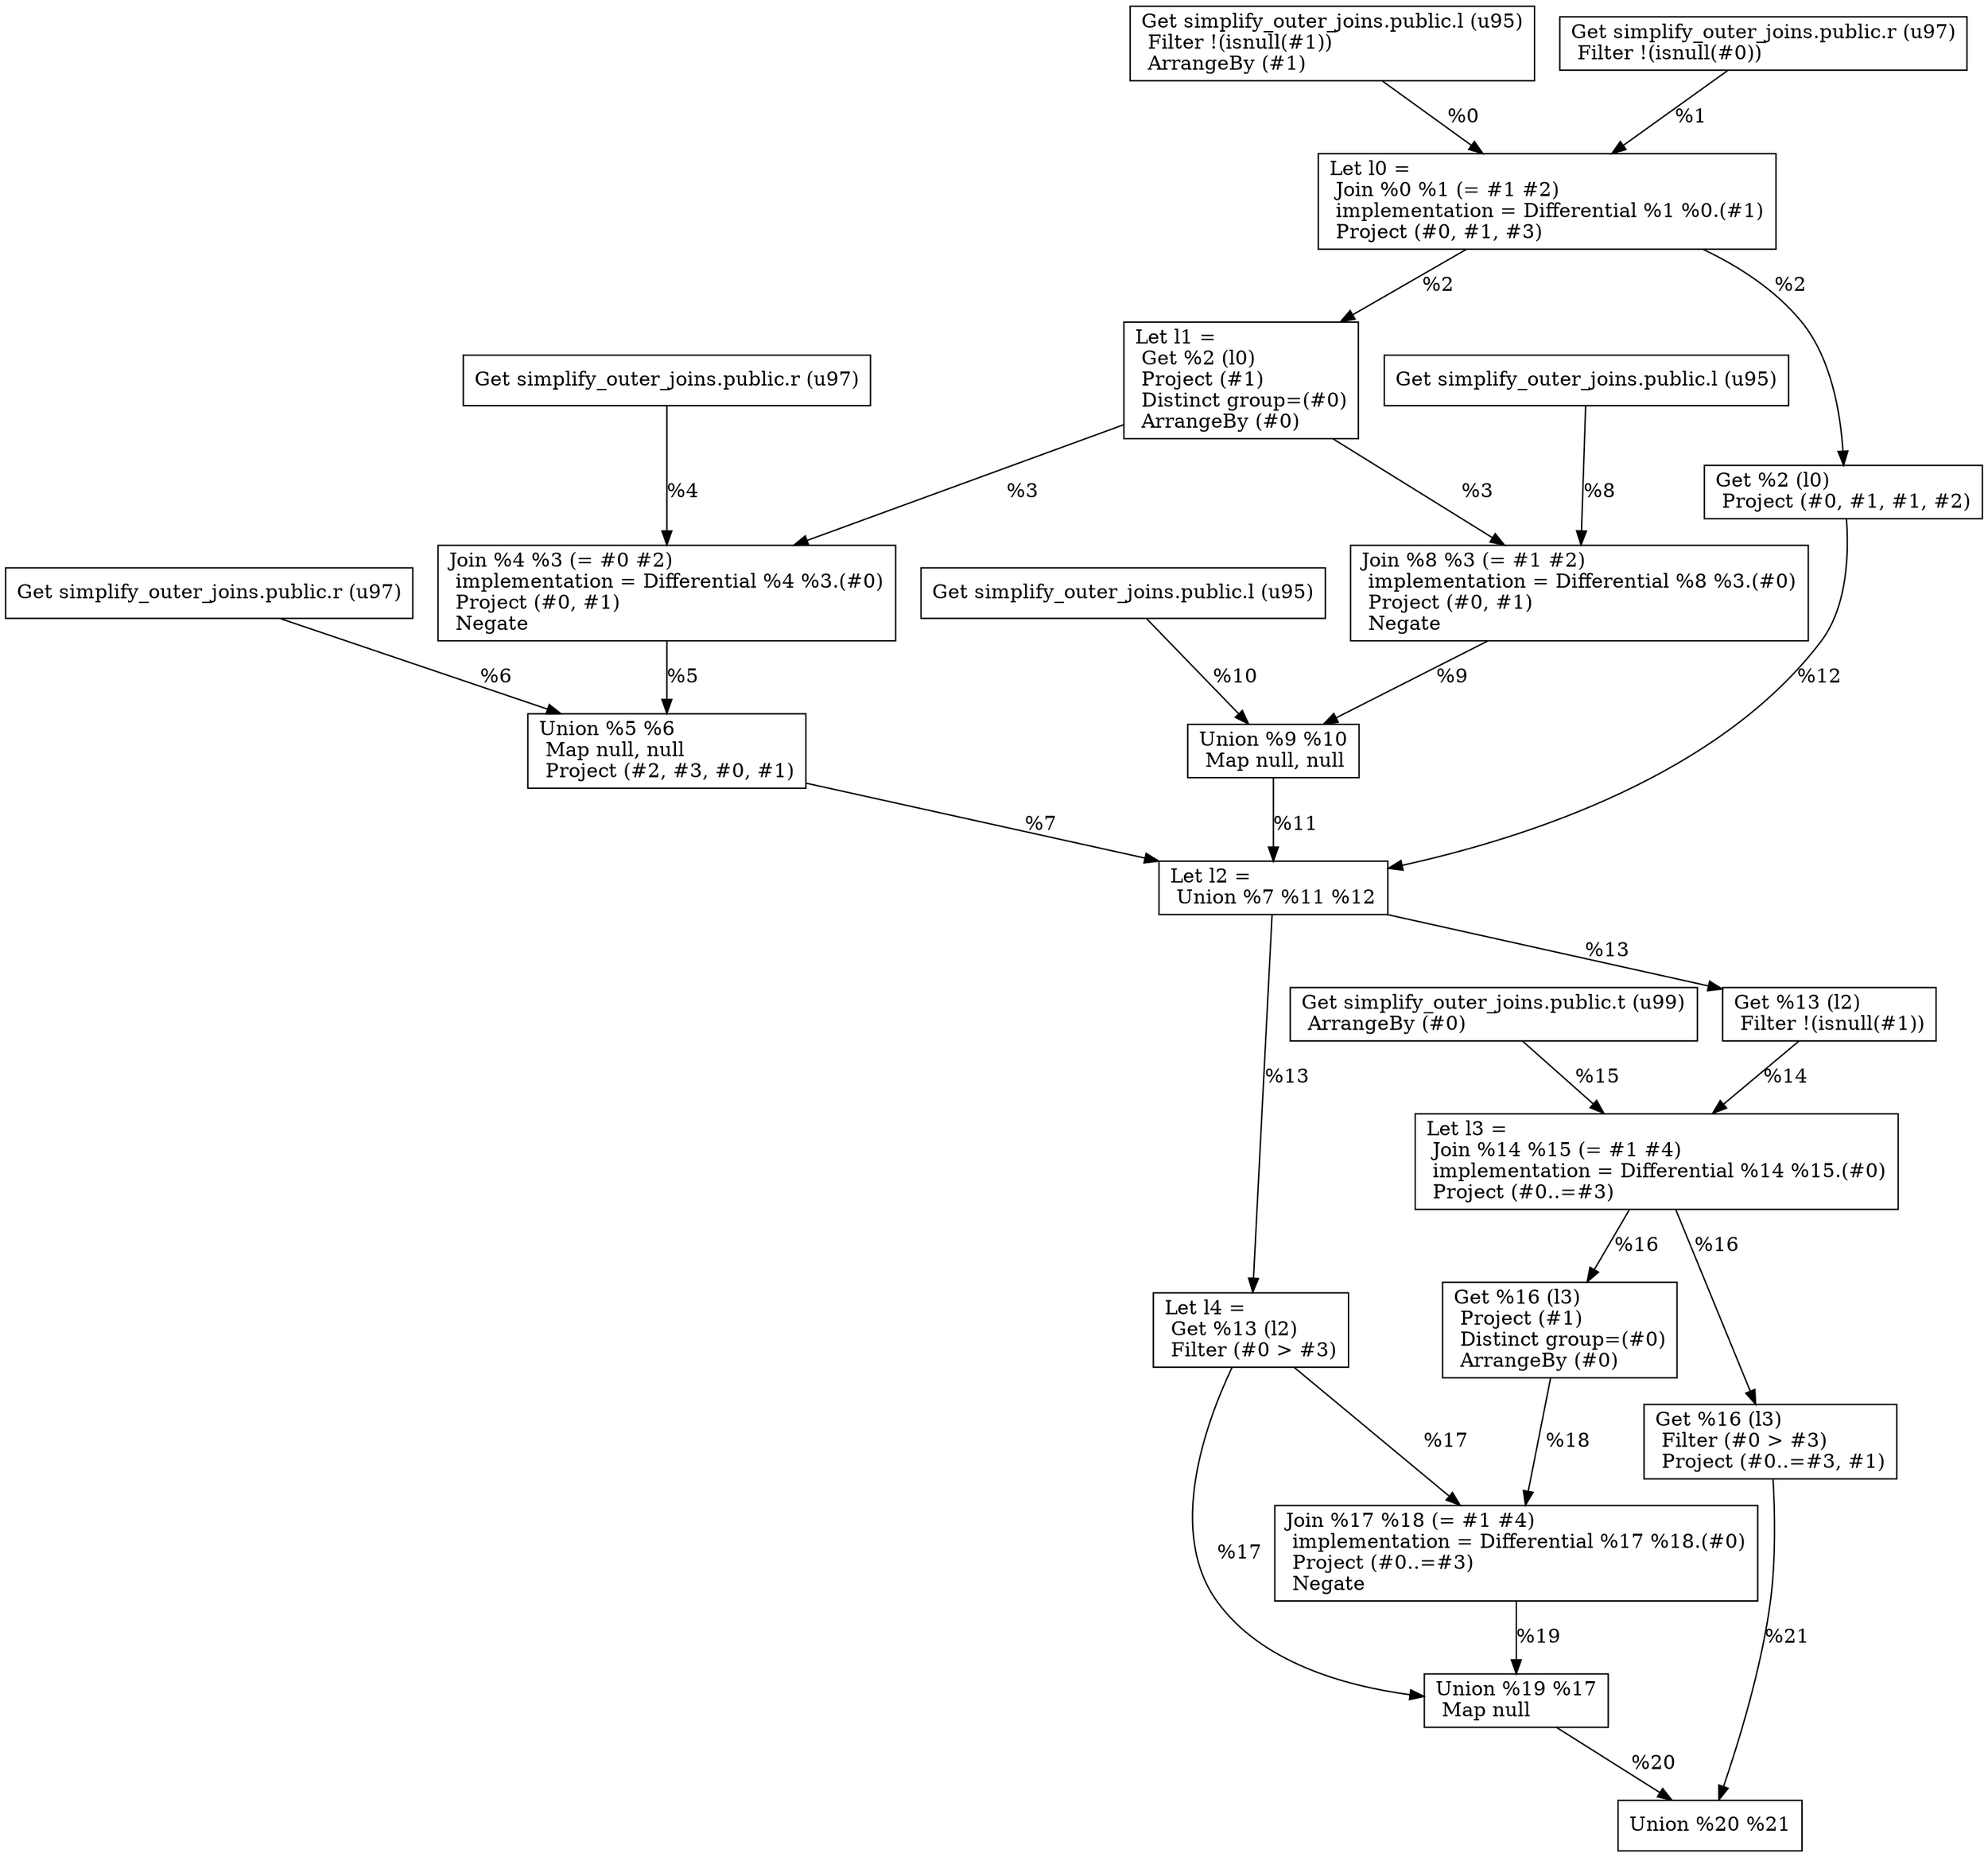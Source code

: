 digraph G {
    node0 [shape = record, label=" Get simplify_outer_joins.public.l (u95)\l Filter !(isnull(#1))\l ArrangeBy (#1)\l"]
    node1 [shape = record, label=" Get simplify_outer_joins.public.r (u97)\l Filter !(isnull(#0))\l"]
    node2 [shape = record, label="Let l0 =\l Join %0 %1 (= #1 #2)\l  implementation = Differential %1 %0.(#1)\l Project (#0, #1, #3)\l"]
    node3 [shape = record, label="Let l1 =\l Get %2 (l0)\l Project (#1)\l Distinct group=(#0)\l ArrangeBy (#0)\l"]
    node4 [shape = record, label=" Get simplify_outer_joins.public.r (u97)\l"]
    node5 [shape = record, label=" Join %4 %3 (= #0 #2)\l  implementation = Differential %4 %3.(#0)\l Project (#0, #1)\l Negate\l"]
    node6 [shape = record, label=" Get simplify_outer_joins.public.r (u97)\l"]
    node7 [shape = record, label=" Union %5 %6\l Map null, null\l Project (#2, #3, #0, #1)\l"]
    node8 [shape = record, label=" Get simplify_outer_joins.public.l (u95)\l"]
    node9 [shape = record, label=" Join %8 %3 (= #1 #2)\l  implementation = Differential %8 %3.(#0)\l Project (#0, #1)\l Negate\l"]
    node10 [shape = record, label=" Get simplify_outer_joins.public.l (u95)\l"]
    node11 [shape = record, label=" Union %9 %10\l Map null, null\l"]
    node12 [shape = record, label=" Get %2 (l0)\l Project (#0, #1, #1, #2)\l"]
    node13 [shape = record, label="Let l2 =\l Union %7 %11 %12\l"]
    node14 [shape = record, label=" Get %13 (l2)\l Filter !(isnull(#1))\l"]
    node15 [shape = record, label=" Get simplify_outer_joins.public.t (u99)\l ArrangeBy (#0)\l"]
    node16 [shape = record, label="Let l3 =\l Join %14 %15 (= #1 #4)\l  implementation = Differential %14 %15.(#0)\l Project (#0..=#3)\l"]
    node17 [shape = record, label="Let l4 =\l Get %13 (l2)\l Filter (#0 \> #3)\l"]
    node18 [shape = record, label=" Get %16 (l3)\l Project (#1)\l Distinct group=(#0)\l ArrangeBy (#0)\l"]
    node19 [shape = record, label=" Join %17 %18 (= #1 #4)\l  implementation = Differential %17 %18.(#0)\l Project (#0..=#3)\l Negate\l"]
    node20 [shape = record, label=" Union %19 %17\l Map null\l"]
    node21 [shape = record, label=" Get %16 (l3)\l Filter (#0 \> #3)\l Project (#0..=#3, #1)\l"]
    node22 [shape = record, label=" Union %20 %21\l"]
    node2 -> node3 [label = "%2\l"]
    node4 -> node5 [label = "%4\l"]
    node9 -> node11 [label = "%9\l"]
    node12 -> node13 [label = "%12\l"]
    node10 -> node11 [label = "%10\l"]
    node18 -> node19 [label = "%18\l"]
    node15 -> node16 [label = "%15\l"]
    node19 -> node20 [label = "%19\l"]
    node14 -> node16 [label = "%14\l"]
    node17 -> node19 [label = "%17\l"]
    node5 -> node7 [label = "%5\l"]
    node3 -> node9 [label = "%3\l"]
    node8 -> node9 [label = "%8\l"]
    node3 -> node5 [label = "%3\l"]
    node1 -> node2 [label = "%1\l"]
    node20 -> node22 [label = "%20\l"]
    node16 -> node21 [label = "%16\l"]
    node21 -> node22 [label = "%21\l"]
    node2 -> node12 [label = "%2\l"]
    node11 -> node13 [label = "%11\l"]
    node16 -> node18 [label = "%16\l"]
    node0 -> node2 [label = "%0\l"]
    node13 -> node17 [label = "%13\l"]
    node7 -> node13 [label = "%7\l"]
    node6 -> node7 [label = "%6\l"]
    node17 -> node20 [label = "%17\l"]
    node13 -> node14 [label = "%13\l"]
}
